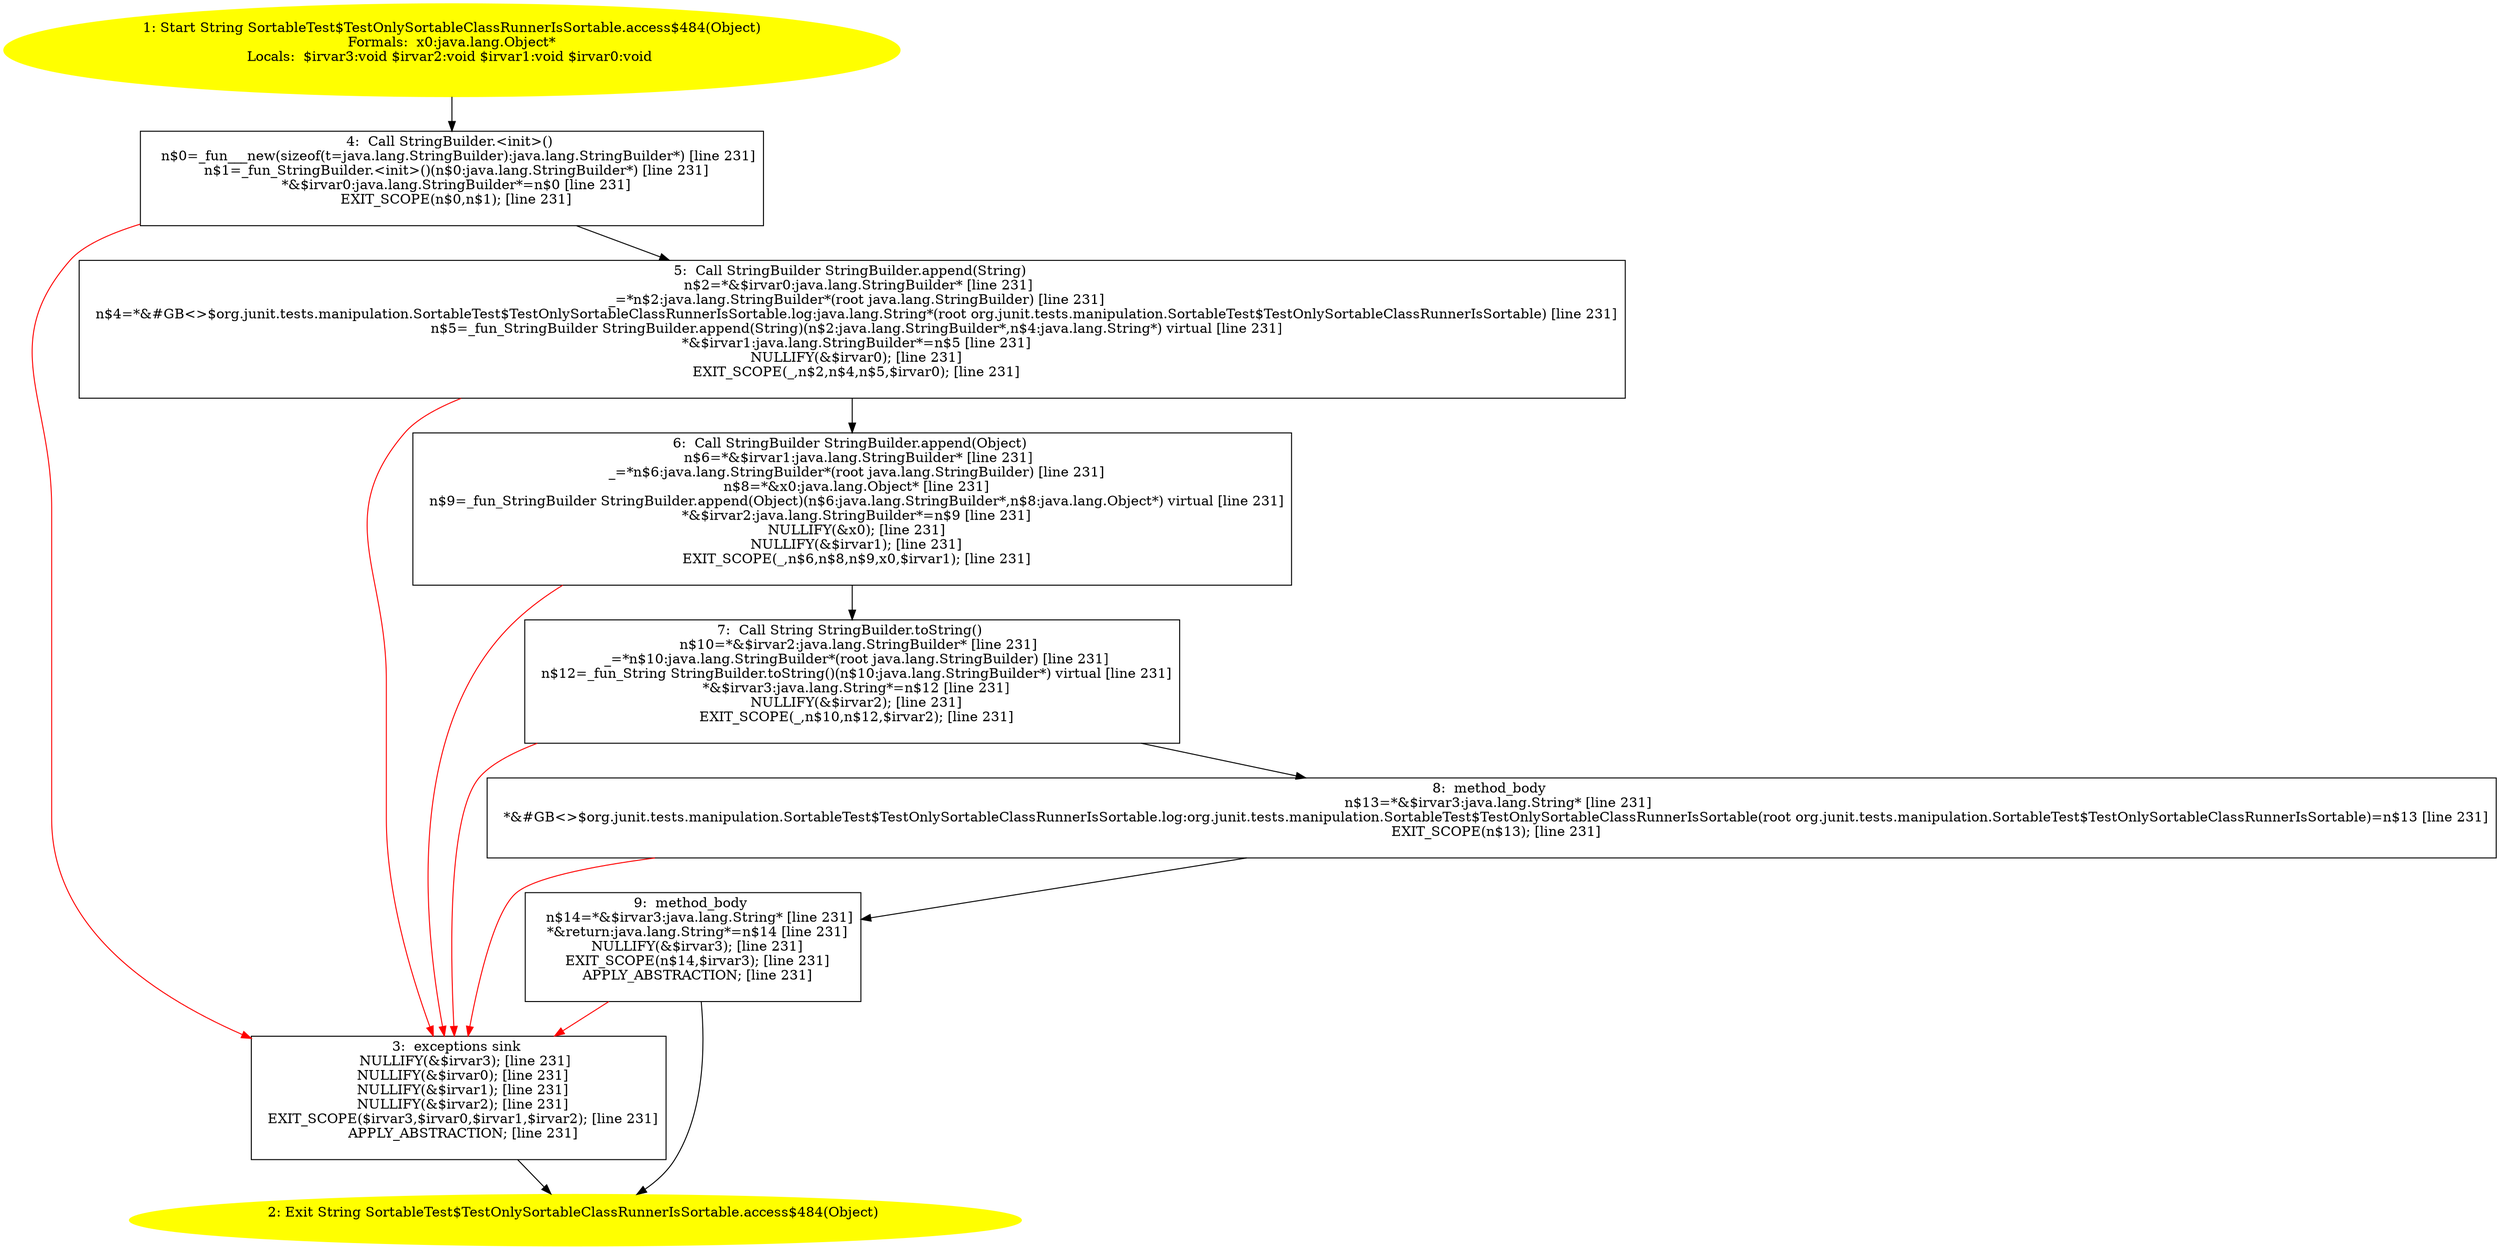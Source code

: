 /* @generated */
digraph cfg {
"org.junit.tests.manipulation.SortableTest$TestOnlySortableClassRunnerIsSortable.access$484(java.lang.2d02a887076e7befabd5a7569dc78d21_1" [label="1: Start String SortableTest$TestOnlySortableClassRunnerIsSortable.access$484(Object)\nFormals:  x0:java.lang.Object*\nLocals:  $irvar3:void $irvar2:void $irvar1:void $irvar0:void \n  " color=yellow style=filled]
	

	 "org.junit.tests.manipulation.SortableTest$TestOnlySortableClassRunnerIsSortable.access$484(java.lang.2d02a887076e7befabd5a7569dc78d21_1" -> "org.junit.tests.manipulation.SortableTest$TestOnlySortableClassRunnerIsSortable.access$484(java.lang.2d02a887076e7befabd5a7569dc78d21_4" ;
"org.junit.tests.manipulation.SortableTest$TestOnlySortableClassRunnerIsSortable.access$484(java.lang.2d02a887076e7befabd5a7569dc78d21_2" [label="2: Exit String SortableTest$TestOnlySortableClassRunnerIsSortable.access$484(Object) \n  " color=yellow style=filled]
	

"org.junit.tests.manipulation.SortableTest$TestOnlySortableClassRunnerIsSortable.access$484(java.lang.2d02a887076e7befabd5a7569dc78d21_3" [label="3:  exceptions sink \n   NULLIFY(&$irvar3); [line 231]\n  NULLIFY(&$irvar0); [line 231]\n  NULLIFY(&$irvar1); [line 231]\n  NULLIFY(&$irvar2); [line 231]\n  EXIT_SCOPE($irvar3,$irvar0,$irvar1,$irvar2); [line 231]\n  APPLY_ABSTRACTION; [line 231]\n " shape="box"]
	

	 "org.junit.tests.manipulation.SortableTest$TestOnlySortableClassRunnerIsSortable.access$484(java.lang.2d02a887076e7befabd5a7569dc78d21_3" -> "org.junit.tests.manipulation.SortableTest$TestOnlySortableClassRunnerIsSortable.access$484(java.lang.2d02a887076e7befabd5a7569dc78d21_2" ;
"org.junit.tests.manipulation.SortableTest$TestOnlySortableClassRunnerIsSortable.access$484(java.lang.2d02a887076e7befabd5a7569dc78d21_4" [label="4:  Call StringBuilder.<init>() \n   n$0=_fun___new(sizeof(t=java.lang.StringBuilder):java.lang.StringBuilder*) [line 231]\n  n$1=_fun_StringBuilder.<init>()(n$0:java.lang.StringBuilder*) [line 231]\n  *&$irvar0:java.lang.StringBuilder*=n$0 [line 231]\n  EXIT_SCOPE(n$0,n$1); [line 231]\n " shape="box"]
	

	 "org.junit.tests.manipulation.SortableTest$TestOnlySortableClassRunnerIsSortable.access$484(java.lang.2d02a887076e7befabd5a7569dc78d21_4" -> "org.junit.tests.manipulation.SortableTest$TestOnlySortableClassRunnerIsSortable.access$484(java.lang.2d02a887076e7befabd5a7569dc78d21_5" ;
	 "org.junit.tests.manipulation.SortableTest$TestOnlySortableClassRunnerIsSortable.access$484(java.lang.2d02a887076e7befabd5a7569dc78d21_4" -> "org.junit.tests.manipulation.SortableTest$TestOnlySortableClassRunnerIsSortable.access$484(java.lang.2d02a887076e7befabd5a7569dc78d21_3" [color="red" ];
"org.junit.tests.manipulation.SortableTest$TestOnlySortableClassRunnerIsSortable.access$484(java.lang.2d02a887076e7befabd5a7569dc78d21_5" [label="5:  Call StringBuilder StringBuilder.append(String) \n   n$2=*&$irvar0:java.lang.StringBuilder* [line 231]\n  _=*n$2:java.lang.StringBuilder*(root java.lang.StringBuilder) [line 231]\n  n$4=*&#GB<>$org.junit.tests.manipulation.SortableTest$TestOnlySortableClassRunnerIsSortable.log:java.lang.String*(root org.junit.tests.manipulation.SortableTest$TestOnlySortableClassRunnerIsSortable) [line 231]\n  n$5=_fun_StringBuilder StringBuilder.append(String)(n$2:java.lang.StringBuilder*,n$4:java.lang.String*) virtual [line 231]\n  *&$irvar1:java.lang.StringBuilder*=n$5 [line 231]\n  NULLIFY(&$irvar0); [line 231]\n  EXIT_SCOPE(_,n$2,n$4,n$5,$irvar0); [line 231]\n " shape="box"]
	

	 "org.junit.tests.manipulation.SortableTest$TestOnlySortableClassRunnerIsSortable.access$484(java.lang.2d02a887076e7befabd5a7569dc78d21_5" -> "org.junit.tests.manipulation.SortableTest$TestOnlySortableClassRunnerIsSortable.access$484(java.lang.2d02a887076e7befabd5a7569dc78d21_6" ;
	 "org.junit.tests.manipulation.SortableTest$TestOnlySortableClassRunnerIsSortable.access$484(java.lang.2d02a887076e7befabd5a7569dc78d21_5" -> "org.junit.tests.manipulation.SortableTest$TestOnlySortableClassRunnerIsSortable.access$484(java.lang.2d02a887076e7befabd5a7569dc78d21_3" [color="red" ];
"org.junit.tests.manipulation.SortableTest$TestOnlySortableClassRunnerIsSortable.access$484(java.lang.2d02a887076e7befabd5a7569dc78d21_6" [label="6:  Call StringBuilder StringBuilder.append(Object) \n   n$6=*&$irvar1:java.lang.StringBuilder* [line 231]\n  _=*n$6:java.lang.StringBuilder*(root java.lang.StringBuilder) [line 231]\n  n$8=*&x0:java.lang.Object* [line 231]\n  n$9=_fun_StringBuilder StringBuilder.append(Object)(n$6:java.lang.StringBuilder*,n$8:java.lang.Object*) virtual [line 231]\n  *&$irvar2:java.lang.StringBuilder*=n$9 [line 231]\n  NULLIFY(&x0); [line 231]\n  NULLIFY(&$irvar1); [line 231]\n  EXIT_SCOPE(_,n$6,n$8,n$9,x0,$irvar1); [line 231]\n " shape="box"]
	

	 "org.junit.tests.manipulation.SortableTest$TestOnlySortableClassRunnerIsSortable.access$484(java.lang.2d02a887076e7befabd5a7569dc78d21_6" -> "org.junit.tests.manipulation.SortableTest$TestOnlySortableClassRunnerIsSortable.access$484(java.lang.2d02a887076e7befabd5a7569dc78d21_7" ;
	 "org.junit.tests.manipulation.SortableTest$TestOnlySortableClassRunnerIsSortable.access$484(java.lang.2d02a887076e7befabd5a7569dc78d21_6" -> "org.junit.tests.manipulation.SortableTest$TestOnlySortableClassRunnerIsSortable.access$484(java.lang.2d02a887076e7befabd5a7569dc78d21_3" [color="red" ];
"org.junit.tests.manipulation.SortableTest$TestOnlySortableClassRunnerIsSortable.access$484(java.lang.2d02a887076e7befabd5a7569dc78d21_7" [label="7:  Call String StringBuilder.toString() \n   n$10=*&$irvar2:java.lang.StringBuilder* [line 231]\n  _=*n$10:java.lang.StringBuilder*(root java.lang.StringBuilder) [line 231]\n  n$12=_fun_String StringBuilder.toString()(n$10:java.lang.StringBuilder*) virtual [line 231]\n  *&$irvar3:java.lang.String*=n$12 [line 231]\n  NULLIFY(&$irvar2); [line 231]\n  EXIT_SCOPE(_,n$10,n$12,$irvar2); [line 231]\n " shape="box"]
	

	 "org.junit.tests.manipulation.SortableTest$TestOnlySortableClassRunnerIsSortable.access$484(java.lang.2d02a887076e7befabd5a7569dc78d21_7" -> "org.junit.tests.manipulation.SortableTest$TestOnlySortableClassRunnerIsSortable.access$484(java.lang.2d02a887076e7befabd5a7569dc78d21_8" ;
	 "org.junit.tests.manipulation.SortableTest$TestOnlySortableClassRunnerIsSortable.access$484(java.lang.2d02a887076e7befabd5a7569dc78d21_7" -> "org.junit.tests.manipulation.SortableTest$TestOnlySortableClassRunnerIsSortable.access$484(java.lang.2d02a887076e7befabd5a7569dc78d21_3" [color="red" ];
"org.junit.tests.manipulation.SortableTest$TestOnlySortableClassRunnerIsSortable.access$484(java.lang.2d02a887076e7befabd5a7569dc78d21_8" [label="8:  method_body \n   n$13=*&$irvar3:java.lang.String* [line 231]\n  *&#GB<>$org.junit.tests.manipulation.SortableTest$TestOnlySortableClassRunnerIsSortable.log:org.junit.tests.manipulation.SortableTest$TestOnlySortableClassRunnerIsSortable(root org.junit.tests.manipulation.SortableTest$TestOnlySortableClassRunnerIsSortable)=n$13 [line 231]\n  EXIT_SCOPE(n$13); [line 231]\n " shape="box"]
	

	 "org.junit.tests.manipulation.SortableTest$TestOnlySortableClassRunnerIsSortable.access$484(java.lang.2d02a887076e7befabd5a7569dc78d21_8" -> "org.junit.tests.manipulation.SortableTest$TestOnlySortableClassRunnerIsSortable.access$484(java.lang.2d02a887076e7befabd5a7569dc78d21_9" ;
	 "org.junit.tests.manipulation.SortableTest$TestOnlySortableClassRunnerIsSortable.access$484(java.lang.2d02a887076e7befabd5a7569dc78d21_8" -> "org.junit.tests.manipulation.SortableTest$TestOnlySortableClassRunnerIsSortable.access$484(java.lang.2d02a887076e7befabd5a7569dc78d21_3" [color="red" ];
"org.junit.tests.manipulation.SortableTest$TestOnlySortableClassRunnerIsSortable.access$484(java.lang.2d02a887076e7befabd5a7569dc78d21_9" [label="9:  method_body \n   n$14=*&$irvar3:java.lang.String* [line 231]\n  *&return:java.lang.String*=n$14 [line 231]\n  NULLIFY(&$irvar3); [line 231]\n  EXIT_SCOPE(n$14,$irvar3); [line 231]\n  APPLY_ABSTRACTION; [line 231]\n " shape="box"]
	

	 "org.junit.tests.manipulation.SortableTest$TestOnlySortableClassRunnerIsSortable.access$484(java.lang.2d02a887076e7befabd5a7569dc78d21_9" -> "org.junit.tests.manipulation.SortableTest$TestOnlySortableClassRunnerIsSortable.access$484(java.lang.2d02a887076e7befabd5a7569dc78d21_2" ;
	 "org.junit.tests.manipulation.SortableTest$TestOnlySortableClassRunnerIsSortable.access$484(java.lang.2d02a887076e7befabd5a7569dc78d21_9" -> "org.junit.tests.manipulation.SortableTest$TestOnlySortableClassRunnerIsSortable.access$484(java.lang.2d02a887076e7befabd5a7569dc78d21_3" [color="red" ];
}
